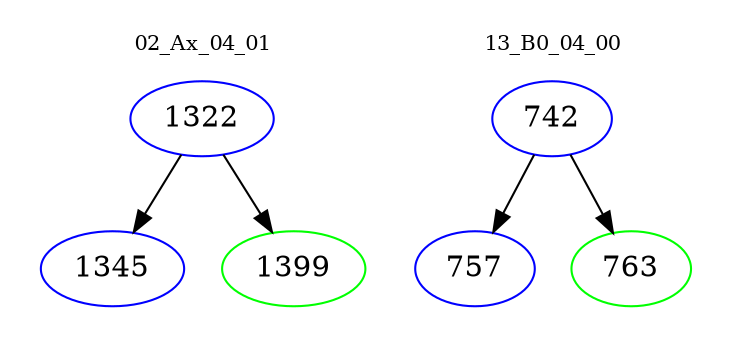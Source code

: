 digraph{
subgraph cluster_0 {
color = white
label = "02_Ax_04_01";
fontsize=10;
T0_1322 [label="1322", color="blue"]
T0_1322 -> T0_1345 [color="black"]
T0_1345 [label="1345", color="blue"]
T0_1322 -> T0_1399 [color="black"]
T0_1399 [label="1399", color="green"]
}
subgraph cluster_1 {
color = white
label = "13_B0_04_00";
fontsize=10;
T1_742 [label="742", color="blue"]
T1_742 -> T1_757 [color="black"]
T1_757 [label="757", color="blue"]
T1_742 -> T1_763 [color="black"]
T1_763 [label="763", color="green"]
}
}
